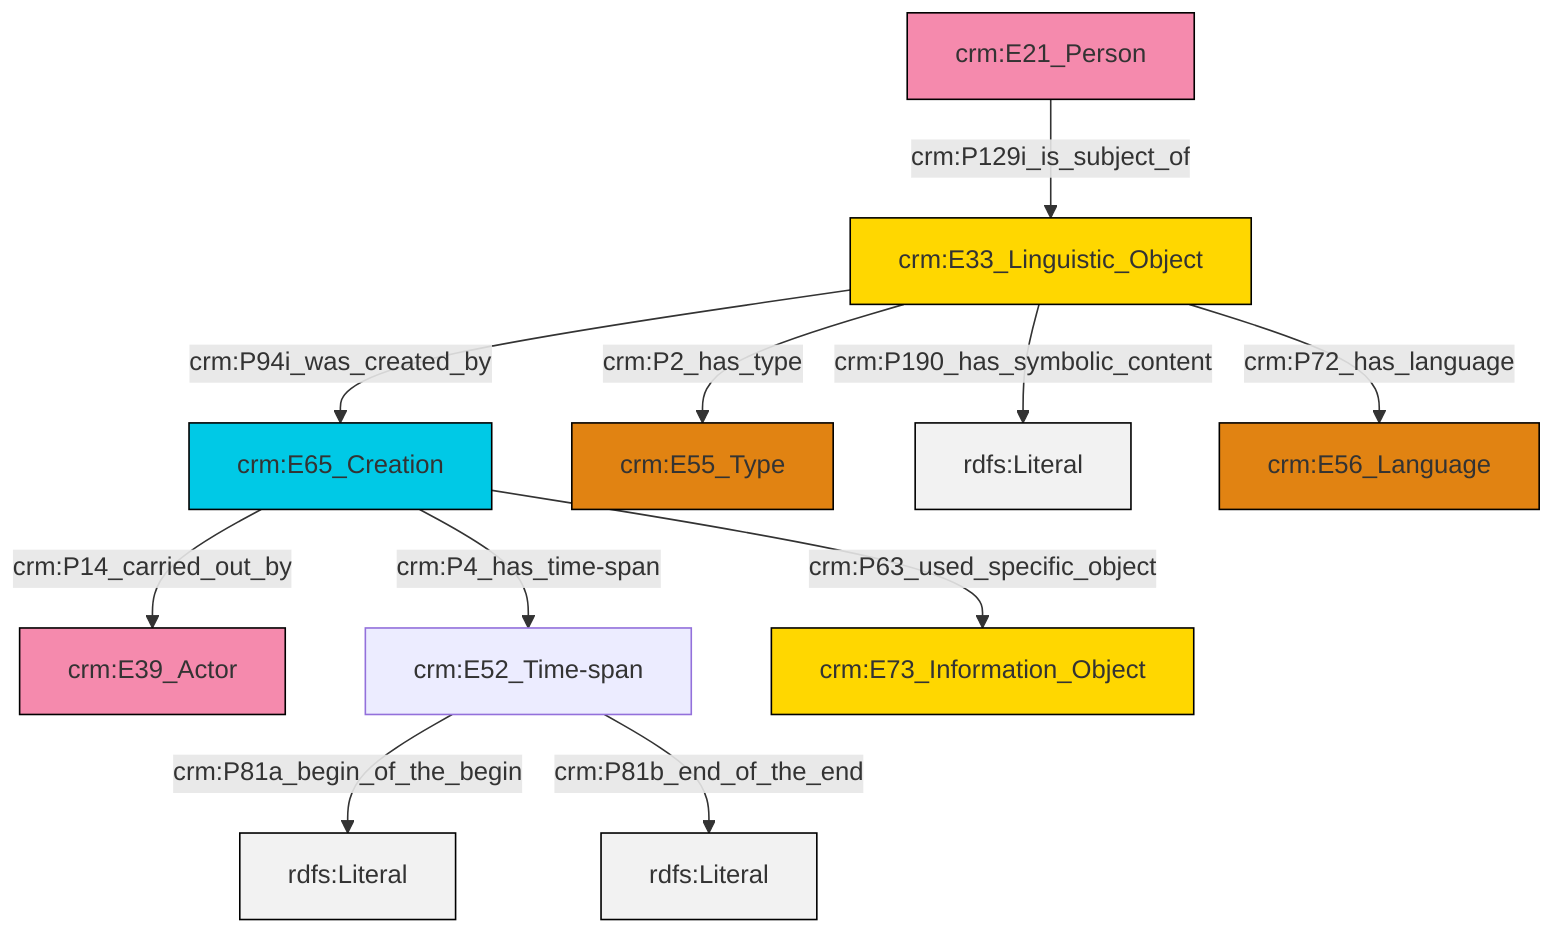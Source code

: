 graph TD
classDef Literal fill:#f2f2f2,stroke:#000000;
classDef CRM_Entity fill:#FFFFFF,stroke:#000000;
classDef Temporal_Entity fill:#00C9E6, stroke:#000000;
classDef Type fill:#E18312, stroke:#000000;
classDef Time-Span fill:#2C9C91, stroke:#000000;
classDef Appellation fill:#FFEB7F, stroke:#000000;
classDef Place fill:#008836, stroke:#000000;
classDef Persistent_Item fill:#B266B2, stroke:#000000;
classDef Conceptual_Object fill:#FFD700, stroke:#000000;
classDef Physical_Thing fill:#D2B48C, stroke:#000000;
classDef Actor fill:#f58aad, stroke:#000000;
classDef PC_Classes fill:#4ce600, stroke:#000000;
classDef Multi fill:#cccccc,stroke:#000000;

0["crm:E65_Creation"]:::Temporal_Entity -->|crm:P14_carried_out_by| 1["crm:E39_Actor"]:::Actor
2["crm:E21_Person"]:::Actor -->|crm:P129i_is_subject_of| 3["crm:E33_Linguistic_Object"]:::Conceptual_Object
4["crm:E52_Time-span"]:::Default -->|crm:P81a_begin_of_the_begin| 9[rdfs:Literal]:::Literal
3["crm:E33_Linguistic_Object"]:::Conceptual_Object -->|crm:P94i_was_created_by| 0["crm:E65_Creation"]:::Temporal_Entity
4["crm:E52_Time-span"]:::Default -->|crm:P81b_end_of_the_end| 10[rdfs:Literal]:::Literal
0["crm:E65_Creation"]:::Temporal_Entity -->|crm:P4_has_time-span| 4["crm:E52_Time-span"]:::Default
3["crm:E33_Linguistic_Object"]:::Conceptual_Object -->|crm:P2_has_type| 13["crm:E55_Type"]:::Type
3["crm:E33_Linguistic_Object"]:::Conceptual_Object -->|crm:P190_has_symbolic_content| 15[rdfs:Literal]:::Literal
3["crm:E33_Linguistic_Object"]:::Conceptual_Object -->|crm:P72_has_language| 16["crm:E56_Language"]:::Type
0["crm:E65_Creation"]:::Temporal_Entity -->|crm:P63_used_specific_object| 7["crm:E73_Information_Object"]:::Conceptual_Object
